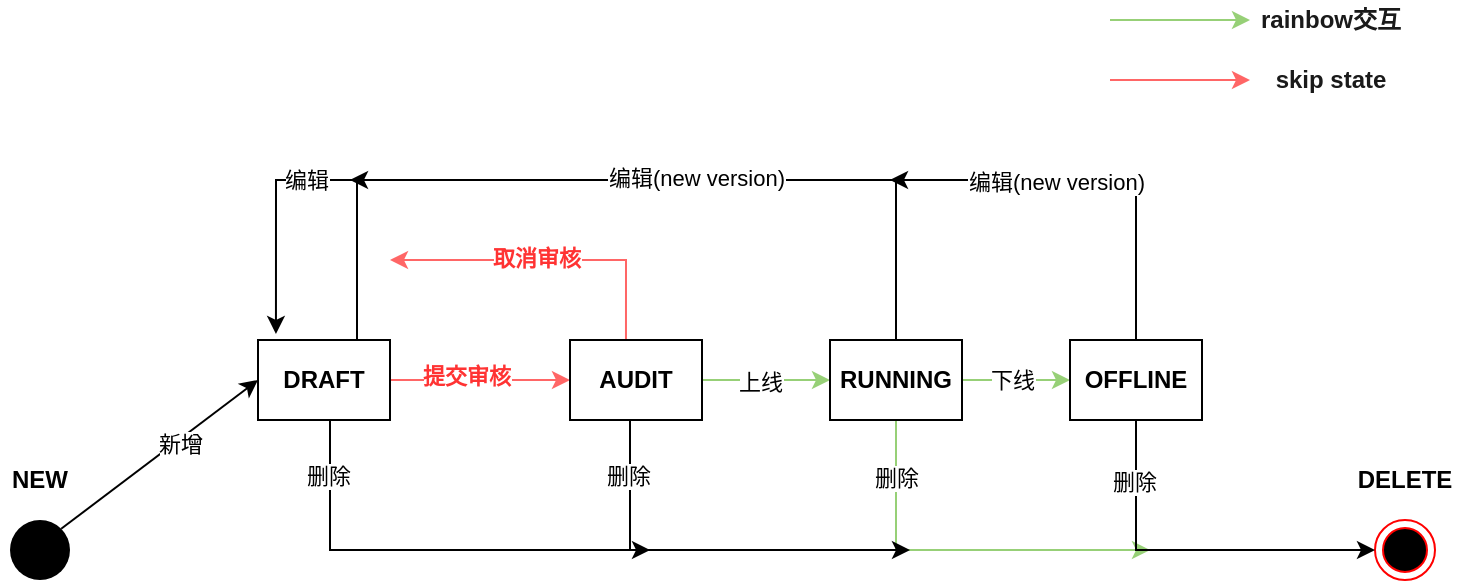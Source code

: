<mxfile version="13.8.8" type="github">
  <diagram id="9IDtrQogS0e140ZvsFRt" name="Page-1">
    <mxGraphModel dx="1259" dy="843" grid="1" gridSize="10" guides="1" tooltips="1" connect="1" arrows="1" fold="1" page="1" pageScale="1" pageWidth="827" pageHeight="1169" math="0" shadow="0">
      <root>
        <mxCell id="0" />
        <mxCell id="1" parent="0" />
        <mxCell id="BBTkmD1aVMYzDCpsNlBR-11" value="" style="edgeStyle=orthogonalEdgeStyle;rounded=0;orthogonalLoop=1;jettySize=auto;html=1;entryX=0;entryY=0.5;entryDx=0;entryDy=0;strokeColor=#FF6666;" parent="1" source="BBTkmD1aVMYzDCpsNlBR-5" target="BBTkmD1aVMYzDCpsNlBR-12" edge="1">
          <mxGeometry relative="1" as="geometry">
            <mxPoint x="413" y="220" as="targetPoint" />
          </mxGeometry>
        </mxCell>
        <mxCell id="BBTkmD1aVMYzDCpsNlBR-13" value="&lt;font color=&quot;#ff3333&quot;&gt;&lt;b&gt;提交审核&lt;/b&gt;&lt;/font&gt;" style="edgeLabel;html=1;align=center;verticalAlign=middle;resizable=0;points=[];" parent="BBTkmD1aVMYzDCpsNlBR-11" vertex="1" connectable="0">
          <mxGeometry x="-0.167" y="2" relative="1" as="geometry">
            <mxPoint as="offset" />
          </mxGeometry>
        </mxCell>
        <mxCell id="DONOXnpqUvP0muCgKIyq-2" value="" style="edgeStyle=orthogonalEdgeStyle;rounded=0;orthogonalLoop=1;jettySize=auto;html=1;entryX=0.136;entryY=-0.075;entryDx=0;entryDy=0;entryPerimeter=0;exitX=0.75;exitY=0;exitDx=0;exitDy=0;" edge="1" parent="1" source="BBTkmD1aVMYzDCpsNlBR-5" target="BBTkmD1aVMYzDCpsNlBR-5">
          <mxGeometry relative="1" as="geometry">
            <mxPoint x="327" y="130" as="targetPoint" />
            <Array as="points">
              <mxPoint x="344" y="120" />
              <mxPoint x="303" y="120" />
            </Array>
          </mxGeometry>
        </mxCell>
        <mxCell id="DONOXnpqUvP0muCgKIyq-6" value="编辑" style="edgeLabel;html=1;align=center;verticalAlign=middle;resizable=0;points=[];" vertex="1" connectable="0" parent="DONOXnpqUvP0muCgKIyq-2">
          <mxGeometry x="0.079" relative="1" as="geometry">
            <mxPoint x="1" as="offset" />
          </mxGeometry>
        </mxCell>
        <mxCell id="BBTkmD1aVMYzDCpsNlBR-5" value="&lt;b&gt;DRAFT&lt;/b&gt;" style="rounded=0;whiteSpace=wrap;html=1;" parent="1" vertex="1">
          <mxGeometry x="294" y="200" width="66" height="40" as="geometry" />
        </mxCell>
        <mxCell id="BBTkmD1aVMYzDCpsNlBR-6" value="" style="endArrow=classic;html=1;exitX=1;exitY=0;exitDx=0;exitDy=0;entryX=0;entryY=0.5;entryDx=0;entryDy=0;" parent="1" source="BBTkmD1aVMYzDCpsNlBR-2" target="BBTkmD1aVMYzDCpsNlBR-5" edge="1">
          <mxGeometry width="50" height="50" relative="1" as="geometry">
            <mxPoint x="200" y="440" as="sourcePoint" />
            <mxPoint x="250" y="390" as="targetPoint" />
          </mxGeometry>
        </mxCell>
        <mxCell id="BBTkmD1aVMYzDCpsNlBR-7" value="新增" style="edgeLabel;html=1;align=center;verticalAlign=middle;resizable=0;points=[];" parent="BBTkmD1aVMYzDCpsNlBR-6" vertex="1" connectable="0">
          <mxGeometry x="0.183" y="-2" relative="1" as="geometry">
            <mxPoint as="offset" />
          </mxGeometry>
        </mxCell>
        <mxCell id="BBTkmD1aVMYzDCpsNlBR-8" value="" style="group" parent="1" vertex="1" connectable="0">
          <mxGeometry x="830" y="260" width="75" height="60" as="geometry" />
        </mxCell>
        <mxCell id="BBTkmD1aVMYzDCpsNlBR-1" value="" style="ellipse;html=1;shape=endState;fillColor=#000000;strokeColor=#ff0000;" parent="BBTkmD1aVMYzDCpsNlBR-8" vertex="1">
          <mxGeometry x="22.5" y="30" width="30" height="30" as="geometry" />
        </mxCell>
        <mxCell id="BBTkmD1aVMYzDCpsNlBR-4" value="&lt;b&gt;DELETE&lt;/b&gt;" style="text;html=1;strokeColor=none;fillColor=none;align=center;verticalAlign=middle;whiteSpace=wrap;rounded=0;" parent="BBTkmD1aVMYzDCpsNlBR-8" vertex="1">
          <mxGeometry width="75" height="20" as="geometry" />
        </mxCell>
        <mxCell id="BBTkmD1aVMYzDCpsNlBR-9" value="" style="group" parent="1" vertex="1" connectable="0">
          <mxGeometry x="165" y="260" width="40" height="60" as="geometry" />
        </mxCell>
        <mxCell id="BBTkmD1aVMYzDCpsNlBR-2" value="" style="ellipse;fillColor=#000000;strokeColor=none;" parent="BBTkmD1aVMYzDCpsNlBR-9" vertex="1">
          <mxGeometry x="5" y="30" width="30" height="30" as="geometry" />
        </mxCell>
        <mxCell id="BBTkmD1aVMYzDCpsNlBR-3" value="&lt;b&gt;NEW&lt;/b&gt;" style="text;html=1;strokeColor=none;fillColor=none;align=center;verticalAlign=middle;whiteSpace=wrap;rounded=0;" parent="BBTkmD1aVMYzDCpsNlBR-9" vertex="1">
          <mxGeometry width="40" height="20" as="geometry" />
        </mxCell>
        <mxCell id="BBTkmD1aVMYzDCpsNlBR-15" value="" style="edgeStyle=orthogonalEdgeStyle;rounded=0;orthogonalLoop=1;jettySize=auto;html=1;fontColor=#97D077;strokeColor=#97D077;" parent="1" source="BBTkmD1aVMYzDCpsNlBR-12" target="BBTkmD1aVMYzDCpsNlBR-14" edge="1">
          <mxGeometry relative="1" as="geometry" />
        </mxCell>
        <mxCell id="BBTkmD1aVMYzDCpsNlBR-16" value="上线" style="edgeLabel;html=1;align=center;verticalAlign=middle;resizable=0;points=[];" parent="BBTkmD1aVMYzDCpsNlBR-15" vertex="1" connectable="0">
          <mxGeometry x="-0.094" y="-1" relative="1" as="geometry">
            <mxPoint as="offset" />
          </mxGeometry>
        </mxCell>
        <mxCell id="BBTkmD1aVMYzDCpsNlBR-45" value="" style="edgeStyle=orthogonalEdgeStyle;rounded=0;orthogonalLoop=1;jettySize=auto;html=1;exitX=0.424;exitY=0;exitDx=0;exitDy=0;exitPerimeter=0;strokeColor=#FF6666;" parent="1" source="BBTkmD1aVMYzDCpsNlBR-12" edge="1">
          <mxGeometry relative="1" as="geometry">
            <mxPoint x="478" y="200" as="sourcePoint" />
            <mxPoint x="360" y="160" as="targetPoint" />
            <Array as="points">
              <mxPoint x="478" y="160" />
            </Array>
          </mxGeometry>
        </mxCell>
        <mxCell id="BBTkmD1aVMYzDCpsNlBR-48" value="&lt;b&gt;&lt;font color=&quot;#ff3333&quot;&gt;取消审核&lt;/font&gt;&lt;/b&gt;" style="edgeLabel;html=1;align=center;verticalAlign=middle;resizable=0;points=[];" parent="BBTkmD1aVMYzDCpsNlBR-45" vertex="1" connectable="0">
          <mxGeometry x="0.078" y="-1" relative="1" as="geometry">
            <mxPoint as="offset" />
          </mxGeometry>
        </mxCell>
        <mxCell id="BBTkmD1aVMYzDCpsNlBR-12" value="&lt;b&gt;AUDIT&lt;/b&gt;" style="rounded=0;whiteSpace=wrap;html=1;" parent="1" vertex="1">
          <mxGeometry x="450" y="200" width="66" height="40" as="geometry" />
        </mxCell>
        <mxCell id="BBTkmD1aVMYzDCpsNlBR-19" value="" style="edgeStyle=orthogonalEdgeStyle;rounded=0;orthogonalLoop=1;jettySize=auto;html=1;strokeColor=#97D077;" parent="1" source="BBTkmD1aVMYzDCpsNlBR-14" target="BBTkmD1aVMYzDCpsNlBR-18" edge="1">
          <mxGeometry relative="1" as="geometry" />
        </mxCell>
        <mxCell id="BBTkmD1aVMYzDCpsNlBR-20" value="下线" style="edgeLabel;html=1;align=center;verticalAlign=middle;resizable=0;points=[];" parent="BBTkmD1aVMYzDCpsNlBR-19" vertex="1" connectable="0">
          <mxGeometry x="-0.074" relative="1" as="geometry">
            <mxPoint as="offset" />
          </mxGeometry>
        </mxCell>
        <mxCell id="BBTkmD1aVMYzDCpsNlBR-32" value="" style="edgeStyle=orthogonalEdgeStyle;rounded=0;orthogonalLoop=1;jettySize=auto;html=1;strokeColor=#97D077;" parent="1" source="BBTkmD1aVMYzDCpsNlBR-14" edge="1">
          <mxGeometry relative="1" as="geometry">
            <mxPoint x="740" y="305" as="targetPoint" />
            <Array as="points">
              <mxPoint x="613" y="305" />
            </Array>
          </mxGeometry>
        </mxCell>
        <mxCell id="BBTkmD1aVMYzDCpsNlBR-38" value="删除" style="edgeLabel;html=1;align=center;verticalAlign=middle;resizable=0;points=[];" parent="BBTkmD1aVMYzDCpsNlBR-32" vertex="1" connectable="0">
          <mxGeometry x="-0.698" relative="1" as="geometry">
            <mxPoint as="offset" />
          </mxGeometry>
        </mxCell>
        <mxCell id="DONOXnpqUvP0muCgKIyq-4" value="" style="edgeStyle=orthogonalEdgeStyle;rounded=0;orthogonalLoop=1;jettySize=auto;html=1;" edge="1" parent="1" source="BBTkmD1aVMYzDCpsNlBR-14">
          <mxGeometry relative="1" as="geometry">
            <mxPoint x="340" y="120" as="targetPoint" />
            <Array as="points">
              <mxPoint x="613" y="120" />
            </Array>
          </mxGeometry>
        </mxCell>
        <mxCell id="DONOXnpqUvP0muCgKIyq-5" value="编辑(new version)" style="edgeLabel;html=1;align=center;verticalAlign=middle;resizable=0;points=[];" vertex="1" connectable="0" parent="DONOXnpqUvP0muCgKIyq-4">
          <mxGeometry x="0.02" y="-1" relative="1" as="geometry">
            <mxPoint as="offset" />
          </mxGeometry>
        </mxCell>
        <mxCell id="BBTkmD1aVMYzDCpsNlBR-14" value="&lt;b&gt;RUNNING&lt;/b&gt;" style="rounded=0;whiteSpace=wrap;html=1;" parent="1" vertex="1">
          <mxGeometry x="580" y="200" width="66" height="40" as="geometry" />
        </mxCell>
        <mxCell id="BBTkmD1aVMYzDCpsNlBR-30" value="" style="edgeStyle=orthogonalEdgeStyle;rounded=0;orthogonalLoop=1;jettySize=auto;html=1;entryX=0;entryY=0.5;entryDx=0;entryDy=0;exitX=0.5;exitY=1;exitDx=0;exitDy=0;" parent="1" source="BBTkmD1aVMYzDCpsNlBR-18" target="BBTkmD1aVMYzDCpsNlBR-1" edge="1">
          <mxGeometry relative="1" as="geometry">
            <mxPoint x="733" y="310" as="targetPoint" />
            <Array as="points">
              <mxPoint x="733" y="305" />
            </Array>
          </mxGeometry>
        </mxCell>
        <mxCell id="BBTkmD1aVMYzDCpsNlBR-39" value="删除" style="edgeLabel;html=1;align=center;verticalAlign=middle;resizable=0;points=[];" parent="BBTkmD1aVMYzDCpsNlBR-30" vertex="1" connectable="0">
          <mxGeometry x="-0.664" y="-1" relative="1" as="geometry">
            <mxPoint as="offset" />
          </mxGeometry>
        </mxCell>
        <mxCell id="BBTkmD1aVMYzDCpsNlBR-41" value="" style="edgeStyle=orthogonalEdgeStyle;rounded=0;orthogonalLoop=1;jettySize=auto;html=1;" parent="1" source="BBTkmD1aVMYzDCpsNlBR-18" edge="1">
          <mxGeometry relative="1" as="geometry">
            <mxPoint x="610" y="120" as="targetPoint" />
            <Array as="points">
              <mxPoint x="733" y="120" />
            </Array>
          </mxGeometry>
        </mxCell>
        <mxCell id="BBTkmD1aVMYzDCpsNlBR-47" value="编辑(new version)" style="edgeLabel;html=1;align=center;verticalAlign=middle;resizable=0;points=[];" parent="BBTkmD1aVMYzDCpsNlBR-41" vertex="1" connectable="0">
          <mxGeometry x="-0.222" y="40" relative="1" as="geometry">
            <mxPoint as="offset" />
          </mxGeometry>
        </mxCell>
        <mxCell id="BBTkmD1aVMYzDCpsNlBR-18" value="&lt;b&gt;OFFLINE&lt;/b&gt;" style="rounded=0;whiteSpace=wrap;html=1;" parent="1" vertex="1">
          <mxGeometry x="700" y="200" width="66" height="40" as="geometry" />
        </mxCell>
        <mxCell id="BBTkmD1aVMYzDCpsNlBR-34" value="" style="edgeStyle=orthogonalEdgeStyle;rounded=0;orthogonalLoop=1;jettySize=auto;html=1;" parent="1" edge="1">
          <mxGeometry relative="1" as="geometry">
            <mxPoint x="480" y="240" as="sourcePoint" />
            <mxPoint x="620" y="305" as="targetPoint" />
            <Array as="points">
              <mxPoint x="480" y="305" />
            </Array>
          </mxGeometry>
        </mxCell>
        <mxCell id="BBTkmD1aVMYzDCpsNlBR-37" value="删除" style="edgeLabel;html=1;align=center;verticalAlign=middle;resizable=0;points=[];" parent="BBTkmD1aVMYzDCpsNlBR-34" vertex="1" connectable="0">
          <mxGeometry x="-0.727" y="-1" relative="1" as="geometry">
            <mxPoint as="offset" />
          </mxGeometry>
        </mxCell>
        <mxCell id="BBTkmD1aVMYzDCpsNlBR-35" value="" style="edgeStyle=orthogonalEdgeStyle;rounded=0;orthogonalLoop=1;jettySize=auto;html=1;" parent="1" edge="1">
          <mxGeometry relative="1" as="geometry">
            <mxPoint x="330" y="240" as="sourcePoint" />
            <mxPoint x="490" y="305" as="targetPoint" />
            <Array as="points">
              <mxPoint x="330" y="305" />
            </Array>
          </mxGeometry>
        </mxCell>
        <mxCell id="BBTkmD1aVMYzDCpsNlBR-36" value="删除" style="edgeLabel;html=1;align=center;verticalAlign=middle;resizable=0;points=[];" parent="BBTkmD1aVMYzDCpsNlBR-35" vertex="1" connectable="0">
          <mxGeometry x="-0.751" y="-1" relative="1" as="geometry">
            <mxPoint as="offset" />
          </mxGeometry>
        </mxCell>
        <mxCell id="BBTkmD1aVMYzDCpsNlBR-51" value="" style="endArrow=classic;html=1;strokeColor=#97D077;fontColor=#97D077;" parent="1" edge="1">
          <mxGeometry width="50" height="50" relative="1" as="geometry">
            <mxPoint x="720" y="40" as="sourcePoint" />
            <mxPoint x="790" y="40" as="targetPoint" />
          </mxGeometry>
        </mxCell>
        <mxCell id="BBTkmD1aVMYzDCpsNlBR-52" value="&lt;b&gt;&lt;font color=&quot;#1a1a1a&quot;&gt;rainbow交互&lt;/font&gt;&lt;/b&gt;" style="text;html=1;align=center;verticalAlign=middle;resizable=0;points=[];autosize=1;fontColor=#97D077;" parent="1" vertex="1">
          <mxGeometry x="785" y="30" width="90" height="20" as="geometry" />
        </mxCell>
        <mxCell id="BBTkmD1aVMYzDCpsNlBR-53" value="" style="endArrow=classic;html=1;fontColor=#97D077;strokeColor=#FF6666;" parent="1" edge="1">
          <mxGeometry width="50" height="50" relative="1" as="geometry">
            <mxPoint x="720" y="70" as="sourcePoint" />
            <mxPoint x="790" y="70" as="targetPoint" />
          </mxGeometry>
        </mxCell>
        <mxCell id="BBTkmD1aVMYzDCpsNlBR-54" value="&lt;font color=&quot;#1a1a1a&quot;&gt;&lt;b&gt;skip state&lt;/b&gt;&lt;/font&gt;" style="text;html=1;align=center;verticalAlign=middle;resizable=0;points=[];autosize=1;fontColor=#97D077;" parent="1" vertex="1">
          <mxGeometry x="795" y="60" width="70" height="20" as="geometry" />
        </mxCell>
      </root>
    </mxGraphModel>
  </diagram>
</mxfile>
